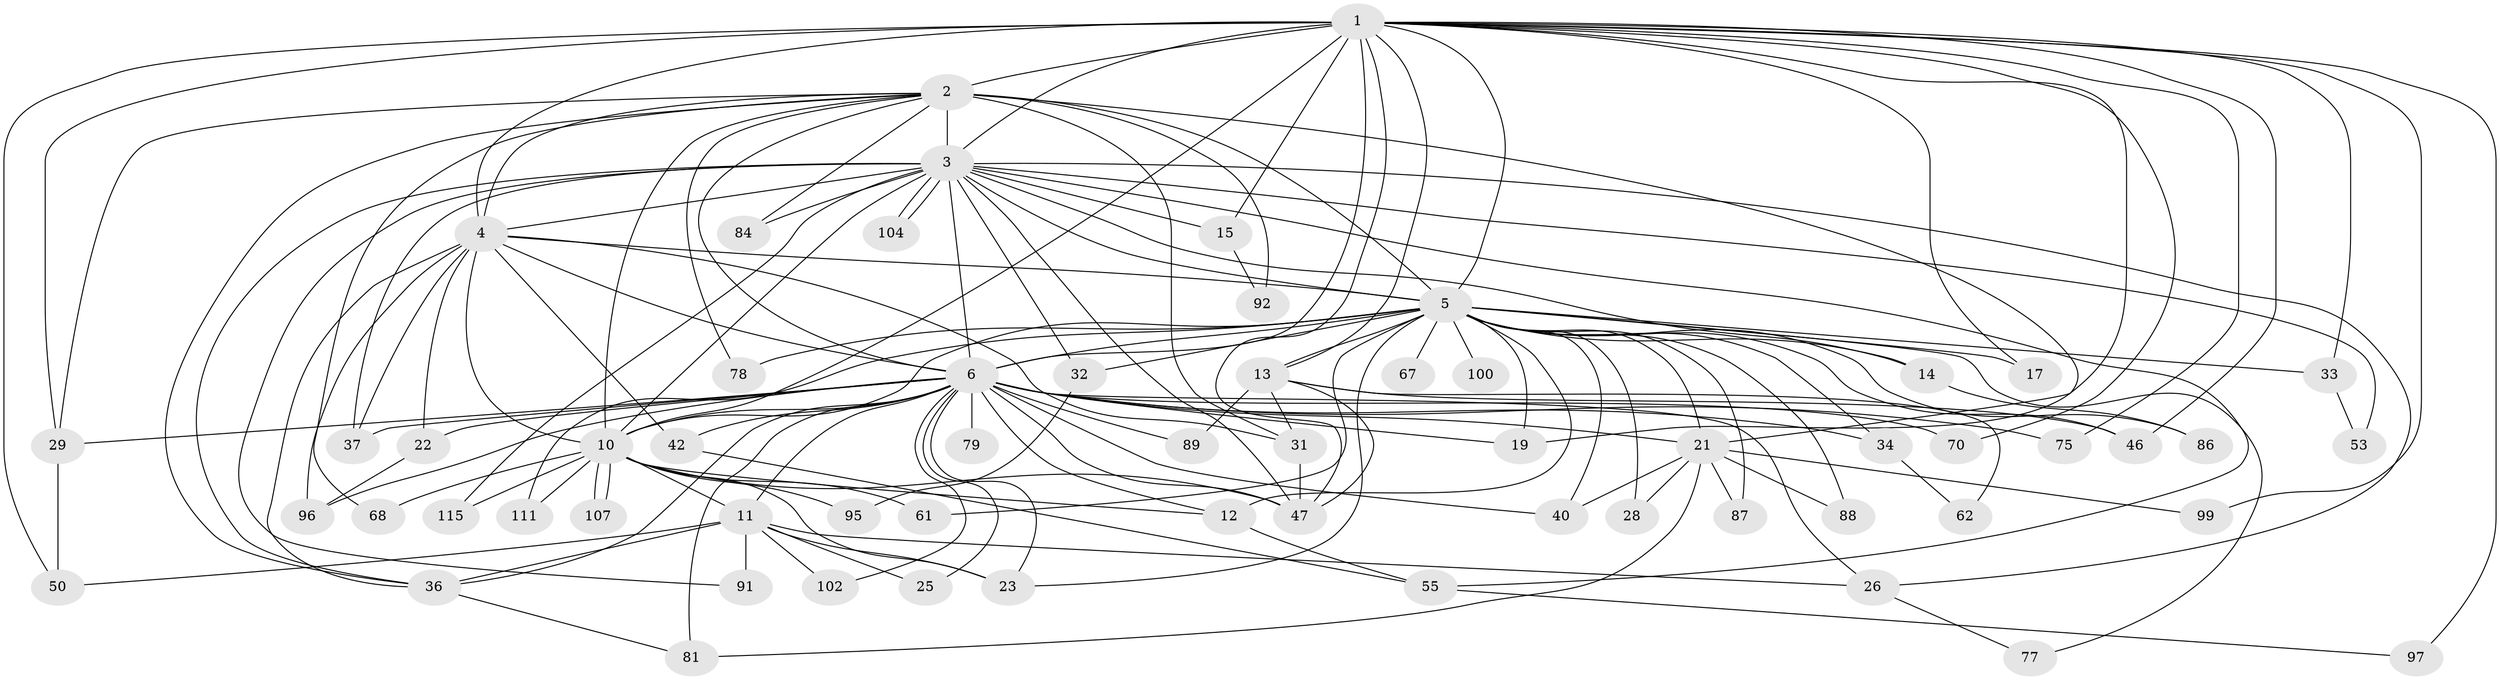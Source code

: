 // original degree distribution, {21: 0.01639344262295082, 14: 0.00819672131147541, 15: 0.01639344262295082, 28: 0.00819672131147541, 26: 0.00819672131147541, 33: 0.00819672131147541, 24: 0.00819672131147541, 22: 0.00819672131147541, 9: 0.00819672131147541, 5: 0.02459016393442623, 6: 0.03278688524590164, 3: 0.2540983606557377, 7: 0.00819672131147541, 2: 0.5081967213114754, 11: 0.00819672131147541, 4: 0.07377049180327869}
// Generated by graph-tools (version 1.1) at 2025/14/03/09/25 04:14:04]
// undirected, 61 vertices, 148 edges
graph export_dot {
graph [start="1"]
  node [color=gray90,style=filled];
  1 [super="+93+8"];
  2 [super="+43+35+45"];
  3 [super="+49+80+52"];
  4 [super="+41"];
  5 [super="+64+54+7+66"];
  6 [super="+20+38+9"];
  10;
  11;
  12 [super="+76+59"];
  13 [super="+24+48"];
  14;
  15;
  17;
  19;
  21 [super="+30+27"];
  22;
  23 [super="+58+39"];
  25;
  26;
  28;
  29 [super="+106"];
  31 [super="+73"];
  32 [super="+85"];
  33;
  34 [super="+83"];
  36 [super="+82+44"];
  37;
  40;
  42;
  46 [super="+60"];
  47 [super="+72+57+94"];
  50 [super="+63"];
  53;
  55 [super="+101"];
  61;
  62;
  67;
  68;
  70;
  75;
  77;
  78 [super="+112"];
  79;
  81 [super="+117"];
  84;
  86;
  87;
  88;
  89;
  91;
  92 [super="+98"];
  95;
  96 [super="+118"];
  97;
  99;
  100 [super="+120"];
  102;
  104;
  107;
  111;
  115;
  1 -- 2 [weight=3];
  1 -- 3 [weight=2];
  1 -- 4 [weight=3];
  1 -- 5 [weight=6];
  1 -- 6 [weight=5];
  1 -- 10 [weight=2];
  1 -- 15;
  1 -- 19;
  1 -- 29;
  1 -- 33;
  1 -- 47;
  1 -- 50;
  1 -- 70;
  1 -- 97;
  1 -- 99;
  1 -- 75;
  1 -- 13;
  1 -- 46;
  1 -- 17;
  2 -- 3;
  2 -- 4;
  2 -- 5 [weight=3];
  2 -- 6 [weight=3];
  2 -- 10;
  2 -- 31;
  2 -- 92 [weight=2];
  2 -- 68;
  2 -- 84;
  2 -- 78;
  2 -- 29;
  2 -- 21;
  2 -- 36;
  3 -- 4;
  3 -- 5 [weight=2];
  3 -- 6 [weight=4];
  3 -- 10;
  3 -- 14;
  3 -- 15;
  3 -- 37;
  3 -- 53;
  3 -- 84;
  3 -- 104;
  3 -- 104;
  3 -- 115;
  3 -- 91;
  3 -- 26;
  3 -- 36;
  3 -- 47;
  3 -- 55;
  3 -- 32;
  4 -- 5 [weight=3];
  4 -- 6 [weight=2];
  4 -- 10;
  4 -- 22;
  4 -- 31;
  4 -- 42;
  4 -- 96;
  4 -- 37;
  4 -- 36;
  5 -- 6 [weight=8];
  5 -- 10 [weight=4];
  5 -- 12 [weight=3];
  5 -- 13 [weight=3];
  5 -- 21 [weight=3];
  5 -- 23;
  5 -- 28;
  5 -- 32 [weight=2];
  5 -- 46 [weight=4];
  5 -- 67 [weight=2];
  5 -- 77;
  5 -- 88;
  5 -- 100 [weight=3];
  5 -- 34 [weight=2];
  5 -- 78 [weight=2];
  5 -- 14;
  5 -- 17;
  5 -- 19;
  5 -- 86;
  5 -- 87;
  5 -- 33;
  5 -- 40;
  5 -- 111;
  5 -- 61;
  6 -- 10 [weight=2];
  6 -- 26;
  6 -- 29 [weight=2];
  6 -- 37;
  6 -- 40;
  6 -- 42;
  6 -- 47 [weight=2];
  6 -- 75;
  6 -- 79 [weight=2];
  6 -- 102;
  6 -- 34;
  6 -- 70;
  6 -- 11;
  6 -- 12;
  6 -- 81;
  6 -- 19;
  6 -- 21 [weight=2];
  6 -- 22;
  6 -- 89;
  6 -- 25;
  6 -- 96;
  6 -- 36;
  6 -- 23;
  10 -- 11;
  10 -- 61;
  10 -- 68;
  10 -- 95;
  10 -- 107;
  10 -- 107;
  10 -- 111;
  10 -- 115;
  10 -- 12;
  10 -- 47;
  10 -- 23;
  11 -- 23;
  11 -- 25;
  11 -- 26;
  11 -- 36;
  11 -- 91;
  11 -- 102;
  11 -- 50;
  12 -- 55;
  13 -- 62;
  13 -- 46;
  13 -- 89;
  13 -- 47;
  13 -- 31;
  14 -- 86;
  15 -- 92;
  21 -- 28;
  21 -- 40;
  21 -- 81;
  21 -- 87;
  21 -- 88;
  21 -- 99;
  22 -- 96;
  26 -- 77;
  29 -- 50;
  31 -- 47;
  32 -- 95;
  33 -- 53;
  34 -- 62;
  36 -- 81;
  42 -- 55;
  55 -- 97;
}
